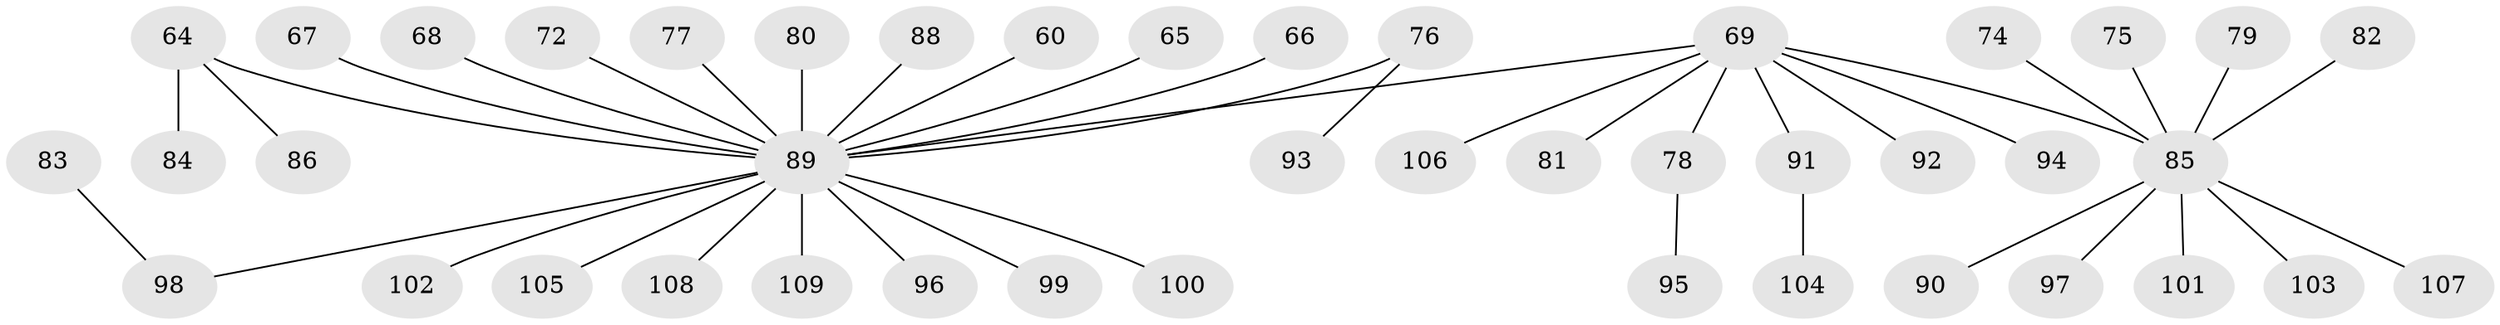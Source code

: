 // original degree distribution, {5: 0.03669724770642202, 9: 0.009174311926605505, 4: 0.07339449541284404, 6: 0.01834862385321101, 3: 0.12844036697247707, 2: 0.1926605504587156, 1: 0.5412844036697247}
// Generated by graph-tools (version 1.1) at 2025/55/03/04/25 21:55:52]
// undirected, 43 vertices, 42 edges
graph export_dot {
graph [start="1"]
  node [color=gray90,style=filled];
  60;
  64 [super="+56"];
  65;
  66;
  67;
  68;
  69 [super="+45+50+61+54+59"];
  72;
  74;
  75;
  76;
  77;
  78 [super="+63"];
  79;
  80;
  81;
  82;
  83;
  84;
  85 [super="+33+34+37+42+73+55+46+70+71"];
  86;
  88;
  89 [super="+87+48+49+51+52"];
  90;
  91;
  92;
  93;
  94;
  95;
  96;
  97;
  98 [super="+57"];
  99;
  100;
  101;
  102;
  103;
  104;
  105;
  106 [super="+24+47"];
  107;
  108;
  109;
  60 -- 89;
  64 -- 89;
  64 -- 84;
  64 -- 86;
  65 -- 89;
  66 -- 89;
  67 -- 89;
  68 -- 89;
  69 -- 91;
  69 -- 81;
  69 -- 92;
  69 -- 106;
  69 -- 78;
  69 -- 85;
  69 -- 89;
  69 -- 94;
  72 -- 89;
  74 -- 85;
  75 -- 85;
  76 -- 93;
  76 -- 89;
  77 -- 89;
  78 -- 95;
  79 -- 85;
  80 -- 89;
  82 -- 85;
  83 -- 98;
  85 -- 107;
  85 -- 90;
  85 -- 103;
  85 -- 101;
  85 -- 97;
  88 -- 89;
  89 -- 99;
  89 -- 96;
  89 -- 98;
  89 -- 100;
  89 -- 102;
  89 -- 105;
  89 -- 108;
  89 -- 109;
  91 -- 104;
}
